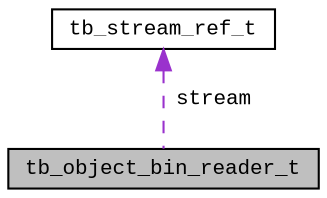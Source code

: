 digraph "tb_object_bin_reader_t"
{
  edge [fontname="CourierNew",fontsize="10",labelfontname="CourierNew",labelfontsize="10"];
  node [fontname="CourierNew",fontsize="10",shape=record];
  Node1 [label="tb_object_bin_reader_t",height=0.2,width=0.4,color="black", fillcolor="grey75", style="filled" fontcolor="black"];
  Node2 -> Node1 [dir="back",color="darkorchid3",fontsize="10",style="dashed",label=" stream" ,fontname="CourierNew"];
  Node2 [label="tb_stream_ref_t",height=0.2,width=0.4,color="black", fillcolor="white", style="filled",URL="$d6/dda/structtb__stream__ref__t.html",tooltip="the stream ref type "];
}
